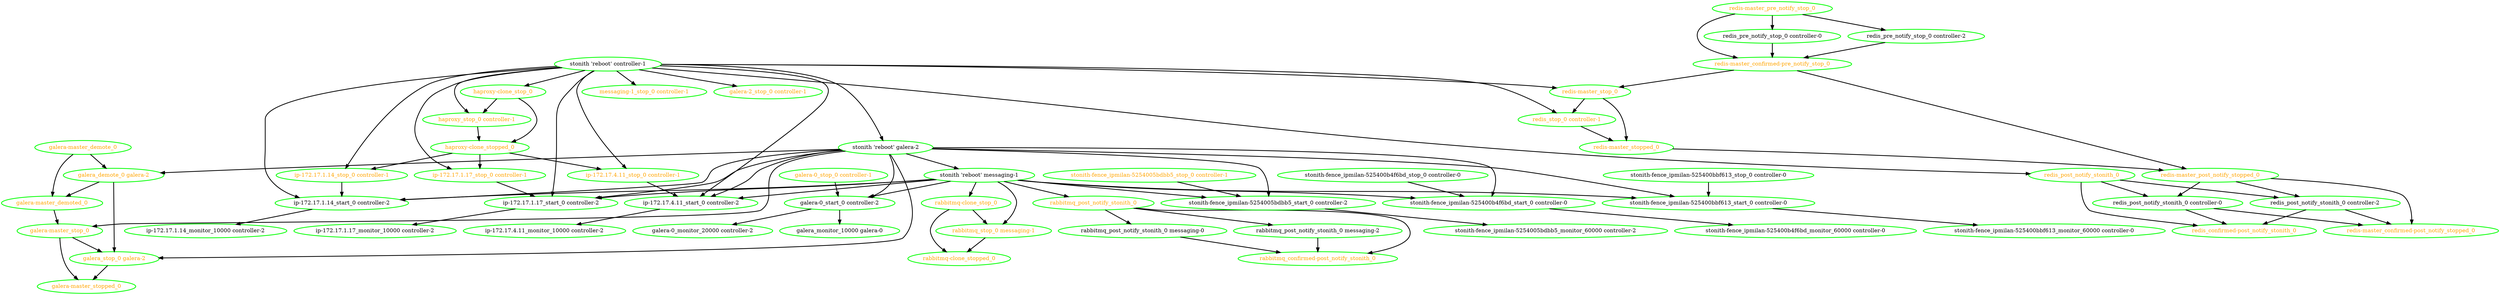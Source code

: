 digraph "g" {
"galera-0_monitor_20000 controller-2" [ style=bold color="green" fontcolor="black"]
"galera-0_start_0 controller-2" -> "galera-0_monitor_20000 controller-2" [ style = bold]
"galera-0_start_0 controller-2" -> "galera_monitor_10000 galera-0" [ style = bold]
"galera-0_start_0 controller-2" [ style=bold color="green" fontcolor="black"]
"galera-0_stop_0 controller-1" -> "galera-0_start_0 controller-2" [ style = bold]
"galera-0_stop_0 controller-1" [ style=bold color="green" fontcolor="orange"]
"galera-2_stop_0 controller-1" [ style=bold color="green" fontcolor="orange"]
"galera-master_demote_0" -> "galera-master_demoted_0" [ style = bold]
"galera-master_demote_0" -> "galera_demote_0 galera-2" [ style = bold]
"galera-master_demote_0" [ style=bold color="green" fontcolor="orange"]
"galera-master_demoted_0" -> "galera-master_stop_0" [ style = bold]
"galera-master_demoted_0" [ style=bold color="green" fontcolor="orange"]
"galera-master_stop_0" -> "galera-master_stopped_0" [ style = bold]
"galera-master_stop_0" -> "galera_stop_0 galera-2" [ style = bold]
"galera-master_stop_0" [ style=bold color="green" fontcolor="orange"]
"galera-master_stopped_0" [ style=bold color="green" fontcolor="orange"]
"galera_demote_0 galera-2" -> "galera-master_demoted_0" [ style = bold]
"galera_demote_0 galera-2" -> "galera_stop_0 galera-2" [ style = bold]
"galera_demote_0 galera-2" [ style=bold color="green" fontcolor="orange"]
"galera_monitor_10000 galera-0" [ style=bold color="green" fontcolor="black"]
"galera_stop_0 galera-2" -> "galera-master_stopped_0" [ style = bold]
"galera_stop_0 galera-2" [ style=bold color="green" fontcolor="orange"]
"haproxy-clone_stop_0" -> "haproxy-clone_stopped_0" [ style = bold]
"haproxy-clone_stop_0" -> "haproxy_stop_0 controller-1" [ style = bold]
"haproxy-clone_stop_0" [ style=bold color="green" fontcolor="orange"]
"haproxy-clone_stopped_0" -> "ip-172.17.1.14_stop_0 controller-1" [ style = bold]
"haproxy-clone_stopped_0" -> "ip-172.17.1.17_stop_0 controller-1" [ style = bold]
"haproxy-clone_stopped_0" -> "ip-172.17.4.11_stop_0 controller-1" [ style = bold]
"haproxy-clone_stopped_0" [ style=bold color="green" fontcolor="orange"]
"haproxy_stop_0 controller-1" -> "haproxy-clone_stopped_0" [ style = bold]
"haproxy_stop_0 controller-1" [ style=bold color="green" fontcolor="orange"]
"ip-172.17.1.14_monitor_10000 controller-2" [ style=bold color="green" fontcolor="black"]
"ip-172.17.1.14_start_0 controller-2" -> "ip-172.17.1.14_monitor_10000 controller-2" [ style = bold]
"ip-172.17.1.14_start_0 controller-2" [ style=bold color="green" fontcolor="black"]
"ip-172.17.1.14_stop_0 controller-1" -> "ip-172.17.1.14_start_0 controller-2" [ style = bold]
"ip-172.17.1.14_stop_0 controller-1" [ style=bold color="green" fontcolor="orange"]
"ip-172.17.1.17_monitor_10000 controller-2" [ style=bold color="green" fontcolor="black"]
"ip-172.17.1.17_start_0 controller-2" -> "ip-172.17.1.17_monitor_10000 controller-2" [ style = bold]
"ip-172.17.1.17_start_0 controller-2" [ style=bold color="green" fontcolor="black"]
"ip-172.17.1.17_stop_0 controller-1" -> "ip-172.17.1.17_start_0 controller-2" [ style = bold]
"ip-172.17.1.17_stop_0 controller-1" [ style=bold color="green" fontcolor="orange"]
"ip-172.17.4.11_monitor_10000 controller-2" [ style=bold color="green" fontcolor="black"]
"ip-172.17.4.11_start_0 controller-2" -> "ip-172.17.4.11_monitor_10000 controller-2" [ style = bold]
"ip-172.17.4.11_start_0 controller-2" [ style=bold color="green" fontcolor="black"]
"ip-172.17.4.11_stop_0 controller-1" -> "ip-172.17.4.11_start_0 controller-2" [ style = bold]
"ip-172.17.4.11_stop_0 controller-1" [ style=bold color="green" fontcolor="orange"]
"messaging-1_stop_0 controller-1" [ style=bold color="green" fontcolor="orange"]
"rabbitmq-clone_stop_0" -> "rabbitmq-clone_stopped_0" [ style = bold]
"rabbitmq-clone_stop_0" -> "rabbitmq_stop_0 messaging-1" [ style = bold]
"rabbitmq-clone_stop_0" [ style=bold color="green" fontcolor="orange"]
"rabbitmq-clone_stopped_0" [ style=bold color="green" fontcolor="orange"]
"rabbitmq_confirmed-post_notify_stonith_0" [ style=bold color="green" fontcolor="orange"]
"rabbitmq_post_notify_stonith_0 messaging-0" -> "rabbitmq_confirmed-post_notify_stonith_0" [ style = bold]
"rabbitmq_post_notify_stonith_0 messaging-0" [ style=bold color="green" fontcolor="black"]
"rabbitmq_post_notify_stonith_0 messaging-2" -> "rabbitmq_confirmed-post_notify_stonith_0" [ style = bold]
"rabbitmq_post_notify_stonith_0 messaging-2" [ style=bold color="green" fontcolor="black"]
"rabbitmq_post_notify_stonith_0" -> "rabbitmq_confirmed-post_notify_stonith_0" [ style = bold]
"rabbitmq_post_notify_stonith_0" -> "rabbitmq_post_notify_stonith_0 messaging-0" [ style = bold]
"rabbitmq_post_notify_stonith_0" -> "rabbitmq_post_notify_stonith_0 messaging-2" [ style = bold]
"rabbitmq_post_notify_stonith_0" [ style=bold color="green" fontcolor="orange"]
"rabbitmq_stop_0 messaging-1" -> "rabbitmq-clone_stopped_0" [ style = bold]
"rabbitmq_stop_0 messaging-1" [ style=bold color="green" fontcolor="orange"]
"redis-master_confirmed-post_notify_stopped_0" [ style=bold color="green" fontcolor="orange"]
"redis-master_confirmed-pre_notify_stop_0" -> "redis-master_post_notify_stopped_0" [ style = bold]
"redis-master_confirmed-pre_notify_stop_0" -> "redis-master_stop_0" [ style = bold]
"redis-master_confirmed-pre_notify_stop_0" [ style=bold color="green" fontcolor="orange"]
"redis-master_post_notify_stopped_0" -> "redis-master_confirmed-post_notify_stopped_0" [ style = bold]
"redis-master_post_notify_stopped_0" -> "redis_post_notify_stonith_0 controller-0" [ style = bold]
"redis-master_post_notify_stopped_0" -> "redis_post_notify_stonith_0 controller-2" [ style = bold]
"redis-master_post_notify_stopped_0" [ style=bold color="green" fontcolor="orange"]
"redis-master_pre_notify_stop_0" -> "redis-master_confirmed-pre_notify_stop_0" [ style = bold]
"redis-master_pre_notify_stop_0" -> "redis_pre_notify_stop_0 controller-0" [ style = bold]
"redis-master_pre_notify_stop_0" -> "redis_pre_notify_stop_0 controller-2" [ style = bold]
"redis-master_pre_notify_stop_0" [ style=bold color="green" fontcolor="orange"]
"redis-master_stop_0" -> "redis-master_stopped_0" [ style = bold]
"redis-master_stop_0" -> "redis_stop_0 controller-1" [ style = bold]
"redis-master_stop_0" [ style=bold color="green" fontcolor="orange"]
"redis-master_stopped_0" -> "redis-master_post_notify_stopped_0" [ style = bold]
"redis-master_stopped_0" [ style=bold color="green" fontcolor="orange"]
"redis_confirmed-post_notify_stonith_0" [ style=bold color="green" fontcolor="orange"]
"redis_post_notify_stonith_0 controller-0" -> "redis-master_confirmed-post_notify_stopped_0" [ style = bold]
"redis_post_notify_stonith_0 controller-0" -> "redis_confirmed-post_notify_stonith_0" [ style = bold]
"redis_post_notify_stonith_0 controller-0" [ style=bold color="green" fontcolor="black"]
"redis_post_notify_stonith_0 controller-2" -> "redis-master_confirmed-post_notify_stopped_0" [ style = bold]
"redis_post_notify_stonith_0 controller-2" -> "redis_confirmed-post_notify_stonith_0" [ style = bold]
"redis_post_notify_stonith_0 controller-2" [ style=bold color="green" fontcolor="black"]
"redis_post_notify_stonith_0" -> "redis_confirmed-post_notify_stonith_0" [ style = bold]
"redis_post_notify_stonith_0" -> "redis_post_notify_stonith_0 controller-0" [ style = bold]
"redis_post_notify_stonith_0" -> "redis_post_notify_stonith_0 controller-2" [ style = bold]
"redis_post_notify_stonith_0" [ style=bold color="green" fontcolor="orange"]
"redis_pre_notify_stop_0 controller-0" -> "redis-master_confirmed-pre_notify_stop_0" [ style = bold]
"redis_pre_notify_stop_0 controller-0" [ style=bold color="green" fontcolor="black"]
"redis_pre_notify_stop_0 controller-2" -> "redis-master_confirmed-pre_notify_stop_0" [ style = bold]
"redis_pre_notify_stop_0 controller-2" [ style=bold color="green" fontcolor="black"]
"redis_stop_0 controller-1" -> "redis-master_stopped_0" [ style = bold]
"redis_stop_0 controller-1" [ style=bold color="green" fontcolor="orange"]
"stonith 'reboot' controller-1" -> "galera-2_stop_0 controller-1" [ style = bold]
"stonith 'reboot' controller-1" -> "haproxy-clone_stop_0" [ style = bold]
"stonith 'reboot' controller-1" -> "haproxy_stop_0 controller-1" [ style = bold]
"stonith 'reboot' controller-1" -> "ip-172.17.1.14_start_0 controller-2" [ style = bold]
"stonith 'reboot' controller-1" -> "ip-172.17.1.14_stop_0 controller-1" [ style = bold]
"stonith 'reboot' controller-1" -> "ip-172.17.1.17_start_0 controller-2" [ style = bold]
"stonith 'reboot' controller-1" -> "ip-172.17.1.17_stop_0 controller-1" [ style = bold]
"stonith 'reboot' controller-1" -> "ip-172.17.4.11_start_0 controller-2" [ style = bold]
"stonith 'reboot' controller-1" -> "ip-172.17.4.11_stop_0 controller-1" [ style = bold]
"stonith 'reboot' controller-1" -> "messaging-1_stop_0 controller-1" [ style = bold]
"stonith 'reboot' controller-1" -> "redis-master_stop_0" [ style = bold]
"stonith 'reboot' controller-1" -> "redis_post_notify_stonith_0" [ style = bold]
"stonith 'reboot' controller-1" -> "redis_stop_0 controller-1" [ style = bold]
"stonith 'reboot' controller-1" -> "stonith 'reboot' galera-2" [ style = bold]
"stonith 'reboot' controller-1" [ style=bold color="green" fontcolor="black"]
"stonith 'reboot' galera-2" -> "galera-0_start_0 controller-2" [ style = bold]
"stonith 'reboot' galera-2" -> "galera-master_stop_0" [ style = bold]
"stonith 'reboot' galera-2" -> "galera_demote_0 galera-2" [ style = bold]
"stonith 'reboot' galera-2" -> "galera_stop_0 galera-2" [ style = bold]
"stonith 'reboot' galera-2" -> "ip-172.17.1.14_start_0 controller-2" [ style = bold]
"stonith 'reboot' galera-2" -> "ip-172.17.1.17_start_0 controller-2" [ style = bold]
"stonith 'reboot' galera-2" -> "ip-172.17.4.11_start_0 controller-2" [ style = bold]
"stonith 'reboot' galera-2" -> "stonith 'reboot' messaging-1" [ style = bold]
"stonith 'reboot' galera-2" -> "stonith-fence_ipmilan-5254005bdbb5_start_0 controller-2" [ style = bold]
"stonith 'reboot' galera-2" -> "stonith-fence_ipmilan-525400b4f6bd_start_0 controller-0" [ style = bold]
"stonith 'reboot' galera-2" -> "stonith-fence_ipmilan-525400bbf613_start_0 controller-0" [ style = bold]
"stonith 'reboot' galera-2" [ style=bold color="green" fontcolor="black"]
"stonith 'reboot' messaging-1" -> "galera-0_start_0 controller-2" [ style = bold]
"stonith 'reboot' messaging-1" -> "ip-172.17.1.14_start_0 controller-2" [ style = bold]
"stonith 'reboot' messaging-1" -> "ip-172.17.1.17_start_0 controller-2" [ style = bold]
"stonith 'reboot' messaging-1" -> "ip-172.17.4.11_start_0 controller-2" [ style = bold]
"stonith 'reboot' messaging-1" -> "rabbitmq-clone_stop_0" [ style = bold]
"stonith 'reboot' messaging-1" -> "rabbitmq_post_notify_stonith_0" [ style = bold]
"stonith 'reboot' messaging-1" -> "rabbitmq_stop_0 messaging-1" [ style = bold]
"stonith 'reboot' messaging-1" -> "stonith-fence_ipmilan-5254005bdbb5_start_0 controller-2" [ style = bold]
"stonith 'reboot' messaging-1" -> "stonith-fence_ipmilan-525400b4f6bd_start_0 controller-0" [ style = bold]
"stonith 'reboot' messaging-1" -> "stonith-fence_ipmilan-525400bbf613_start_0 controller-0" [ style = bold]
"stonith 'reboot' messaging-1" [ style=bold color="green" fontcolor="black"]
"stonith-fence_ipmilan-5254005bdbb5_monitor_60000 controller-2" [ style=bold color="green" fontcolor="black"]
"stonith-fence_ipmilan-5254005bdbb5_start_0 controller-2" -> "stonith-fence_ipmilan-5254005bdbb5_monitor_60000 controller-2" [ style = bold]
"stonith-fence_ipmilan-5254005bdbb5_start_0 controller-2" [ style=bold color="green" fontcolor="black"]
"stonith-fence_ipmilan-5254005bdbb5_stop_0 controller-1" -> "stonith-fence_ipmilan-5254005bdbb5_start_0 controller-2" [ style = bold]
"stonith-fence_ipmilan-5254005bdbb5_stop_0 controller-1" [ style=bold color="green" fontcolor="orange"]
"stonith-fence_ipmilan-525400b4f6bd_monitor_60000 controller-0" [ style=bold color="green" fontcolor="black"]
"stonith-fence_ipmilan-525400b4f6bd_start_0 controller-0" -> "stonith-fence_ipmilan-525400b4f6bd_monitor_60000 controller-0" [ style = bold]
"stonith-fence_ipmilan-525400b4f6bd_start_0 controller-0" [ style=bold color="green" fontcolor="black"]
"stonith-fence_ipmilan-525400b4f6bd_stop_0 controller-0" -> "stonith-fence_ipmilan-525400b4f6bd_start_0 controller-0" [ style = bold]
"stonith-fence_ipmilan-525400b4f6bd_stop_0 controller-0" [ style=bold color="green" fontcolor="black"]
"stonith-fence_ipmilan-525400bbf613_monitor_60000 controller-0" [ style=bold color="green" fontcolor="black"]
"stonith-fence_ipmilan-525400bbf613_start_0 controller-0" -> "stonith-fence_ipmilan-525400bbf613_monitor_60000 controller-0" [ style = bold]
"stonith-fence_ipmilan-525400bbf613_start_0 controller-0" [ style=bold color="green" fontcolor="black"]
"stonith-fence_ipmilan-525400bbf613_stop_0 controller-0" -> "stonith-fence_ipmilan-525400bbf613_start_0 controller-0" [ style = bold]
"stonith-fence_ipmilan-525400bbf613_stop_0 controller-0" [ style=bold color="green" fontcolor="black"]
}
